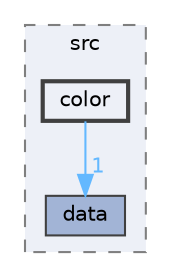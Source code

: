 digraph "Documents/Grafici-Test/Grafici-GFX/src/color"
{
 // LATEX_PDF_SIZE
  bgcolor="transparent";
  edge [fontname=Helvetica,fontsize=10,labelfontname=Helvetica,labelfontsize=10];
  node [fontname=Helvetica,fontsize=10,shape=box,height=0.2,width=0.4];
  compound=true
  subgraph clusterdir_6a0ef80fff5cc9cf597d7220285b8fda {
    graph [ bgcolor="#edf0f7", pencolor="grey50", label="src", fontname=Helvetica,fontsize=10 style="filled,dashed", URL="dir_6a0ef80fff5cc9cf597d7220285b8fda.html",tooltip=""]
  dir_806917c0a6b6a777834c41bca2e61982 [label="data", fillcolor="#a2b4d6", color="grey25", style="filled", URL="dir_806917c0a6b6a777834c41bca2e61982.html",tooltip=""];
  dir_bc719809cdcb2a43eb10f57370369541 [label="color", fillcolor="#edf0f7", color="grey25", style="filled,bold", URL="dir_bc719809cdcb2a43eb10f57370369541.html",tooltip=""];
  }
  dir_bc719809cdcb2a43eb10f57370369541->dir_806917c0a6b6a777834c41bca2e61982 [headlabel="1", labeldistance=1.5 headhref="dir_000000_000001.html" color="steelblue1" fontcolor="steelblue1"];
}
